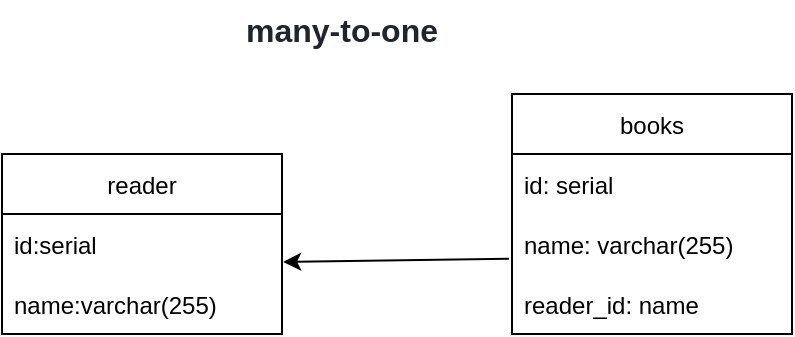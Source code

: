 <mxfile version="17.4.3" type="github" pages="3">
  <diagram name="Page-1" id="c4acf3e9-155e-7222-9cf6-157b1a14988f">
    <mxGraphModel dx="599" dy="336" grid="1" gridSize="10" guides="1" tooltips="1" connect="1" arrows="1" fold="1" page="1" pageScale="1" pageWidth="850" pageHeight="1100" background="none" math="0" shadow="0">
      <root>
        <mxCell id="0" />
        <mxCell id="1" parent="0" />
        <mxCell id="xZPA9zhGyhbmEiFz9NQu-24" style="edgeStyle=none;rounded=0;orthogonalLoop=1;jettySize=auto;html=1;entryX=1.004;entryY=0.8;entryDx=0;entryDy=0;entryPerimeter=0;exitX=-0.011;exitY=0.747;exitDx=0;exitDy=0;exitPerimeter=0;" edge="1" parent="1" source="xZPA9zhGyhbmEiFz9NQu-18" target="xZPA9zhGyhbmEiFz9NQu-21">
          <mxGeometry relative="1" as="geometry" />
        </mxCell>
        <mxCell id="xZPA9zhGyhbmEiFz9NQu-16" value="books" style="swimlane;fontStyle=0;childLayout=stackLayout;horizontal=1;startSize=30;horizontalStack=0;resizeParent=1;resizeParentMax=0;resizeLast=0;collapsible=1;marginBottom=0;" vertex="1" parent="1">
          <mxGeometry x="355" y="87" width="140" height="120" as="geometry">
            <mxRectangle x="370" y="87" width="60" height="30" as="alternateBounds" />
          </mxGeometry>
        </mxCell>
        <mxCell id="xZPA9zhGyhbmEiFz9NQu-17" value="id: serial" style="text;strokeColor=none;fillColor=none;align=left;verticalAlign=middle;spacingLeft=4;spacingRight=4;overflow=hidden;points=[[0,0.5],[1,0.5]];portConstraint=eastwest;rotatable=0;" vertex="1" parent="xZPA9zhGyhbmEiFz9NQu-16">
          <mxGeometry y="30" width="140" height="30" as="geometry" />
        </mxCell>
        <mxCell id="xZPA9zhGyhbmEiFz9NQu-18" value="name: varchar(255)" style="text;strokeColor=none;fillColor=none;align=left;verticalAlign=middle;spacingLeft=4;spacingRight=4;overflow=hidden;points=[[0,0.5],[1,0.5]];portConstraint=eastwest;rotatable=0;" vertex="1" parent="xZPA9zhGyhbmEiFz9NQu-16">
          <mxGeometry y="60" width="140" height="30" as="geometry" />
        </mxCell>
        <mxCell id="xZPA9zhGyhbmEiFz9NQu-19" value="reader_id: name" style="text;strokeColor=none;fillColor=none;align=left;verticalAlign=middle;spacingLeft=4;spacingRight=4;overflow=hidden;points=[[0,0.5],[1,0.5]];portConstraint=eastwest;rotatable=0;" vertex="1" parent="xZPA9zhGyhbmEiFz9NQu-16">
          <mxGeometry y="90" width="140" height="30" as="geometry" />
        </mxCell>
        <mxCell id="xZPA9zhGyhbmEiFz9NQu-20" value="reader" style="swimlane;fontStyle=0;childLayout=stackLayout;horizontal=1;startSize=30;horizontalStack=0;resizeParent=1;resizeParentMax=0;resizeLast=0;collapsible=1;marginBottom=0;" vertex="1" parent="1">
          <mxGeometry x="100" y="117" width="140" height="90" as="geometry" />
        </mxCell>
        <mxCell id="xZPA9zhGyhbmEiFz9NQu-21" value="id:serial" style="text;strokeColor=none;fillColor=none;align=left;verticalAlign=middle;spacingLeft=4;spacingRight=4;overflow=hidden;points=[[0,0.5],[1,0.5]];portConstraint=eastwest;rotatable=0;" vertex="1" parent="xZPA9zhGyhbmEiFz9NQu-20">
          <mxGeometry y="30" width="140" height="30" as="geometry" />
        </mxCell>
        <mxCell id="xZPA9zhGyhbmEiFz9NQu-22" value="name:varchar(255)" style="text;strokeColor=none;fillColor=none;align=left;verticalAlign=middle;spacingLeft=4;spacingRight=4;overflow=hidden;points=[[0,0.5],[1,0.5]];portConstraint=eastwest;rotatable=0;" vertex="1" parent="xZPA9zhGyhbmEiFz9NQu-20">
          <mxGeometry y="60" width="140" height="30" as="geometry" />
        </mxCell>
        <mxCell id="xZPA9zhGyhbmEiFz9NQu-25" value="&lt;span style=&quot;box-sizing: border-box ; font-weight: bolder ; color: rgb(33 , 37 , 41) ; font-family: &amp;#34;arial&amp;#34; , &amp;#34;helvetica neue&amp;#34; , sans-serif ; font-size: 16px ; text-align: left ; background-color: rgb(255 , 255 , 255)&quot;&gt;many-&lt;/span&gt;&lt;span style=&quot;box-sizing: border-box ; font-weight: bolder ; color: rgb(33 , 37 , 41) ; font-family: &amp;#34;arial&amp;#34; , &amp;#34;helvetica neue&amp;#34; , sans-serif ; font-size: 16px ; text-align: left ; background-color: rgb(255 , 255 , 255)&quot;&gt;to-&lt;/span&gt;&lt;span style=&quot;box-sizing: border-box ; font-weight: bolder ; color: rgb(33 , 37 , 41) ; font-family: &amp;#34;arial&amp;#34; , &amp;#34;helvetica neue&amp;#34; , sans-serif ; font-size: 16px ; text-align: left ; background-color: rgb(255 , 255 , 255)&quot;&gt;one&lt;/span&gt;" style="text;html=1;strokeColor=none;fillColor=none;align=center;verticalAlign=middle;whiteSpace=wrap;rounded=0;" vertex="1" parent="1">
          <mxGeometry x="220" y="40" width="100" height="30" as="geometry" />
        </mxCell>
      </root>
    </mxGraphModel>
  </diagram>
  <diagram id="CCW2joaUqsZojeElxVpd" name="Page-2">
    <mxGraphModel dx="868" dy="487" grid="1" gridSize="10" guides="1" tooltips="1" connect="1" arrows="1" fold="1" page="1" pageScale="1" pageWidth="827" pageHeight="1169" math="0" shadow="0">
      <root>
        <mxCell id="0" />
        <mxCell id="1" parent="0" />
        <mxCell id="VnHnly_S3gloIMQKqTJU-1" value="car" style="swimlane;fontStyle=0;childLayout=stackLayout;horizontal=1;startSize=30;horizontalStack=0;resizeParent=1;resizeParentMax=0;resizeLast=0;collapsible=1;marginBottom=0;" vertex="1" parent="1">
          <mxGeometry x="500" y="120" width="140" height="120" as="geometry" />
        </mxCell>
        <mxCell id="VnHnly_S3gloIMQKqTJU-2" value="id:serial" style="text;strokeColor=none;fillColor=none;align=left;verticalAlign=middle;spacingLeft=4;spacingRight=4;overflow=hidden;points=[[0,0.5],[1,0.5]];portConstraint=eastwest;rotatable=0;" vertex="1" parent="VnHnly_S3gloIMQKqTJU-1">
          <mxGeometry y="30" width="140" height="30" as="geometry" />
        </mxCell>
        <mxCell id="VnHnly_S3gloIMQKqTJU-3" value="name: varchar(255)" style="text;strokeColor=none;fillColor=none;align=left;verticalAlign=middle;spacingLeft=4;spacingRight=4;overflow=hidden;points=[[0,0.5],[1,0.5]];portConstraint=eastwest;rotatable=0;" vertex="1" parent="VnHnly_S3gloIMQKqTJU-1">
          <mxGeometry y="60" width="140" height="30" as="geometry" />
        </mxCell>
        <mxCell id="VnHnly_S3gloIMQKqTJU-4" value="driver_id: int" style="text;strokeColor=none;fillColor=none;align=left;verticalAlign=middle;spacingLeft=4;spacingRight=4;overflow=hidden;points=[[0,0.5],[1,0.5]];portConstraint=eastwest;rotatable=0;" vertex="1" parent="VnHnly_S3gloIMQKqTJU-1">
          <mxGeometry y="90" width="140" height="30" as="geometry" />
        </mxCell>
        <mxCell id="VnHnly_S3gloIMQKqTJU-5" value="driver" style="swimlane;fontStyle=0;childLayout=stackLayout;horizontal=1;startSize=30;horizontalStack=0;resizeParent=1;resizeParentMax=0;resizeLast=0;collapsible=1;marginBottom=0;" vertex="1" parent="1">
          <mxGeometry x="60" y="120" width="140" height="120" as="geometry" />
        </mxCell>
        <mxCell id="VnHnly_S3gloIMQKqTJU-6" value="id:serial" style="text;strokeColor=none;fillColor=none;align=left;verticalAlign=middle;spacingLeft=4;spacingRight=4;overflow=hidden;points=[[0,0.5],[1,0.5]];portConstraint=eastwest;rotatable=0;" vertex="1" parent="VnHnly_S3gloIMQKqTJU-5">
          <mxGeometry y="30" width="140" height="30" as="geometry" />
        </mxCell>
        <mxCell id="VnHnly_S3gloIMQKqTJU-7" value="name: varchar(255)" style="text;strokeColor=none;fillColor=none;align=left;verticalAlign=middle;spacingLeft=4;spacingRight=4;overflow=hidden;points=[[0,0.5],[1,0.5]];portConstraint=eastwest;rotatable=0;" vertex="1" parent="VnHnly_S3gloIMQKqTJU-5">
          <mxGeometry y="60" width="140" height="30" as="geometry" />
        </mxCell>
        <mxCell id="VnHnly_S3gloIMQKqTJU-8" value="Item 3" style="text;strokeColor=none;fillColor=none;align=left;verticalAlign=middle;spacingLeft=4;spacingRight=4;overflow=hidden;points=[[0,0.5],[1,0.5]];portConstraint=eastwest;rotatable=0;" vertex="1" parent="VnHnly_S3gloIMQKqTJU-5">
          <mxGeometry y="90" width="140" height="30" as="geometry" />
        </mxCell>
        <mxCell id="VnHnly_S3gloIMQKqTJU-9" value="driver_car" style="swimlane;fontStyle=0;childLayout=stackLayout;horizontal=1;startSize=30;horizontalStack=0;resizeParent=1;resizeParentMax=0;resizeLast=0;collapsible=1;marginBottom=0;" vertex="1" parent="1">
          <mxGeometry x="280" y="120" width="140" height="120" as="geometry" />
        </mxCell>
        <mxCell id="VnHnly_S3gloIMQKqTJU-10" value="id:serial" style="text;strokeColor=none;fillColor=none;align=left;verticalAlign=middle;spacingLeft=4;spacingRight=4;overflow=hidden;points=[[0,0.5],[1,0.5]];portConstraint=eastwest;rotatable=0;" vertex="1" parent="VnHnly_S3gloIMQKqTJU-9">
          <mxGeometry y="30" width="140" height="30" as="geometry" />
        </mxCell>
        <mxCell id="VnHnly_S3gloIMQKqTJU-11" value="driver_id: int" style="text;strokeColor=none;fillColor=none;align=left;verticalAlign=middle;spacingLeft=4;spacingRight=4;overflow=hidden;points=[[0,0.5],[1,0.5]];portConstraint=eastwest;rotatable=0;" vertex="1" parent="VnHnly_S3gloIMQKqTJU-9">
          <mxGeometry y="60" width="140" height="30" as="geometry" />
        </mxCell>
        <mxCell id="VnHnly_S3gloIMQKqTJU-12" value="car_id: int" style="text;strokeColor=none;fillColor=none;align=left;verticalAlign=middle;spacingLeft=4;spacingRight=4;overflow=hidden;points=[[0,0.5],[1,0.5]];portConstraint=eastwest;rotatable=0;" vertex="1" parent="VnHnly_S3gloIMQKqTJU-9">
          <mxGeometry y="90" width="140" height="30" as="geometry" />
        </mxCell>
        <mxCell id="VnHnly_S3gloIMQKqTJU-15" value="" style="endArrow=classic;html=1;rounded=0;entryX=1;entryY=0.5;entryDx=0;entryDy=0;exitX=0;exitY=0.5;exitDx=0;exitDy=0;" edge="1" parent="1" source="VnHnly_S3gloIMQKqTJU-11" target="VnHnly_S3gloIMQKqTJU-7">
          <mxGeometry width="50" height="50" relative="1" as="geometry">
            <mxPoint x="390" y="280" as="sourcePoint" />
            <mxPoint x="440" y="230" as="targetPoint" />
          </mxGeometry>
        </mxCell>
        <mxCell id="VnHnly_S3gloIMQKqTJU-16" value="" style="endArrow=classic;html=1;rounded=0;entryX=0;entryY=0.5;entryDx=0;entryDy=0;exitX=1;exitY=0.5;exitDx=0;exitDy=0;" edge="1" parent="1" source="VnHnly_S3gloIMQKqTJU-11" target="VnHnly_S3gloIMQKqTJU-3">
          <mxGeometry width="50" height="50" relative="1" as="geometry">
            <mxPoint x="390" y="280" as="sourcePoint" />
            <mxPoint x="440" y="230" as="targetPoint" />
          </mxGeometry>
        </mxCell>
        <mxCell id="U5UZk0vETuymlY1msdvp-1" value="&lt;span style=&quot;box-sizing: border-box ; font-weight: bolder ; color: rgb(33 , 37 , 41) ; font-family: &amp;#34;arial&amp;#34; , &amp;#34;helvetica neue&amp;#34; , sans-serif ; font-size: 16px ; text-align: left ; background-color: rgb(255 , 255 , 255)&quot;&gt;many-&lt;/span&gt;&lt;span style=&quot;box-sizing: border-box ; font-weight: bolder ; color: rgb(33 , 37 , 41) ; font-family: &amp;#34;arial&amp;#34; , &amp;#34;helvetica neue&amp;#34; , sans-serif ; font-size: 16px ; text-align: left ; background-color: rgb(255 , 255 , 255)&quot;&gt;to-&lt;/span&gt;&lt;span style=&quot;box-sizing: border-box ; font-weight: bolder ; color: rgb(33 , 37 , 41) ; font-family: &amp;#34;arial&amp;#34; , &amp;#34;helvetica neue&amp;#34; , sans-serif ; font-size: 16px ; text-align: left ; background-color: rgb(255 , 255 , 255)&quot;&gt;many&lt;/span&gt;" style="text;html=1;strokeColor=none;fillColor=none;align=center;verticalAlign=middle;whiteSpace=wrap;rounded=0;" vertex="1" parent="1">
          <mxGeometry x="300" y="50" width="100" height="30" as="geometry" />
        </mxCell>
      </root>
    </mxGraphModel>
  </diagram>
  <diagram id="3JnKONoD2ZbBc1qHCSpv" name="Page-3">
    <mxGraphModel dx="868" dy="487" grid="1" gridSize="10" guides="1" tooltips="1" connect="1" arrows="1" fold="1" page="1" pageScale="1" pageWidth="827" pageHeight="1169" math="0" shadow="0">
      <root>
        <mxCell id="0" />
        <mxCell id="1" parent="0" />
        <mxCell id="NWJjO8a-99jMo4CUFhL6-1" value="ingine" style="swimlane;fontStyle=0;childLayout=stackLayout;horizontal=1;startSize=30;horizontalStack=0;resizeParent=1;resizeParentMax=0;resizeLast=0;collapsible=1;marginBottom=0;" vertex="1" parent="1">
          <mxGeometry x="500" y="120" width="140" height="120" as="geometry" />
        </mxCell>
        <mxCell id="NWJjO8a-99jMo4CUFhL6-2" value="id:serial" style="text;strokeColor=none;fillColor=none;align=left;verticalAlign=middle;spacingLeft=4;spacingRight=4;overflow=hidden;points=[[0,0.5],[1,0.5]];portConstraint=eastwest;rotatable=0;" vertex="1" parent="NWJjO8a-99jMo4CUFhL6-1">
          <mxGeometry y="30" width="140" height="30" as="geometry" />
        </mxCell>
        <mxCell id="NWJjO8a-99jMo4CUFhL6-3" value="name: varchar(255)" style="text;strokeColor=none;fillColor=none;align=left;verticalAlign=middle;spacingLeft=4;spacingRight=4;overflow=hidden;points=[[0,0.5],[1,0.5]];portConstraint=eastwest;rotatable=0;" vertex="1" parent="NWJjO8a-99jMo4CUFhL6-1">
          <mxGeometry y="60" width="140" height="30" as="geometry" />
        </mxCell>
        <mxCell id="NWJjO8a-99jMo4CUFhL6-4" value="driver_id: int" style="text;strokeColor=none;fillColor=none;align=left;verticalAlign=middle;spacingLeft=4;spacingRight=4;overflow=hidden;points=[[0,0.5],[1,0.5]];portConstraint=eastwest;rotatable=0;" vertex="1" parent="NWJjO8a-99jMo4CUFhL6-1">
          <mxGeometry y="90" width="140" height="30" as="geometry" />
        </mxCell>
        <mxCell id="NWJjO8a-99jMo4CUFhL6-5" value="car" style="swimlane;fontStyle=0;childLayout=stackLayout;horizontal=1;startSize=30;horizontalStack=0;resizeParent=1;resizeParentMax=0;resizeLast=0;collapsible=1;marginBottom=0;" vertex="1" parent="1">
          <mxGeometry x="60" y="135" width="140" height="90" as="geometry" />
        </mxCell>
        <mxCell id="NWJjO8a-99jMo4CUFhL6-6" value="id:serial" style="text;strokeColor=none;fillColor=none;align=left;verticalAlign=middle;spacingLeft=4;spacingRight=4;overflow=hidden;points=[[0,0.5],[1,0.5]];portConstraint=eastwest;rotatable=0;" vertex="1" parent="NWJjO8a-99jMo4CUFhL6-5">
          <mxGeometry y="30" width="140" height="30" as="geometry" />
        </mxCell>
        <mxCell id="NWJjO8a-99jMo4CUFhL6-7" value="name: varchar(255)" style="text;strokeColor=none;fillColor=none;align=left;verticalAlign=middle;spacingLeft=4;spacingRight=4;overflow=hidden;points=[[0,0.5],[1,0.5]];portConstraint=eastwest;rotatable=0;" vertex="1" parent="NWJjO8a-99jMo4CUFhL6-5">
          <mxGeometry y="60" width="140" height="30" as="geometry" />
        </mxCell>
        <mxCell id="NWJjO8a-99jMo4CUFhL6-9" value="car_ingin" style="swimlane;fontStyle=0;childLayout=stackLayout;horizontal=1;startSize=30;horizontalStack=0;resizeParent=1;resizeParentMax=0;resizeLast=0;collapsible=1;marginBottom=0;" vertex="1" parent="1">
          <mxGeometry x="280" y="120" width="140" height="120" as="geometry" />
        </mxCell>
        <mxCell id="NWJjO8a-99jMo4CUFhL6-10" value="id:serial" style="text;strokeColor=none;fillColor=none;align=left;verticalAlign=middle;spacingLeft=4;spacingRight=4;overflow=hidden;points=[[0,0.5],[1,0.5]];portConstraint=eastwest;rotatable=0;" vertex="1" parent="NWJjO8a-99jMo4CUFhL6-9">
          <mxGeometry y="30" width="140" height="30" as="geometry" />
        </mxCell>
        <mxCell id="NWJjO8a-99jMo4CUFhL6-11" value="car_id: int" style="text;strokeColor=none;fillColor=none;align=left;verticalAlign=middle;spacingLeft=4;spacingRight=4;overflow=hidden;points=[[0,0.5],[1,0.5]];portConstraint=eastwest;rotatable=0;" vertex="1" parent="NWJjO8a-99jMo4CUFhL6-9">
          <mxGeometry y="60" width="140" height="30" as="geometry" />
        </mxCell>
        <mxCell id="NWJjO8a-99jMo4CUFhL6-12" value="ingine_id: int" style="text;strokeColor=none;fillColor=none;align=left;verticalAlign=middle;spacingLeft=4;spacingRight=4;overflow=hidden;points=[[0,0.5],[1,0.5]];portConstraint=eastwest;rotatable=0;" vertex="1" parent="NWJjO8a-99jMo4CUFhL6-9">
          <mxGeometry y="90" width="140" height="30" as="geometry" />
        </mxCell>
        <mxCell id="NWJjO8a-99jMo4CUFhL6-13" value="" style="endArrow=classic;html=1;rounded=0;exitX=0;exitY=0.5;exitDx=0;exitDy=0;entryX=1;entryY=0.033;entryDx=0;entryDy=0;entryPerimeter=0;" edge="1" parent="1" source="NWJjO8a-99jMo4CUFhL6-11" target="NWJjO8a-99jMo4CUFhL6-7">
          <mxGeometry width="50" height="50" relative="1" as="geometry">
            <mxPoint x="390" y="280" as="sourcePoint" />
            <mxPoint x="440" y="230" as="targetPoint" />
          </mxGeometry>
        </mxCell>
        <mxCell id="NWJjO8a-99jMo4CUFhL6-14" value="" style="endArrow=classic;html=1;rounded=0;entryX=0;entryY=0.5;entryDx=0;entryDy=0;exitX=1;exitY=0.5;exitDx=0;exitDy=0;" edge="1" parent="1" source="NWJjO8a-99jMo4CUFhL6-11" target="NWJjO8a-99jMo4CUFhL6-3">
          <mxGeometry width="50" height="50" relative="1" as="geometry">
            <mxPoint x="390" y="280" as="sourcePoint" />
            <mxPoint x="440" y="230" as="targetPoint" />
          </mxGeometry>
        </mxCell>
        <mxCell id="NWJjO8a-99jMo4CUFhL6-15" value="&lt;span style=&quot;box-sizing: border-box ; font-weight: bolder ; color: rgb(33 , 37 , 41) ; font-family: &amp;#34;arial&amp;#34; , &amp;#34;helvetica neue&amp;#34; , sans-serif ; font-size: 16px ; text-align: left ; background-color: rgb(255 , 255 , 255)&quot;&gt;one-to-one&lt;/span&gt;" style="text;html=1;strokeColor=none;fillColor=none;align=center;verticalAlign=middle;whiteSpace=wrap;rounded=0;" vertex="1" parent="1">
          <mxGeometry x="294" y="60" width="120" height="30" as="geometry" />
        </mxCell>
      </root>
    </mxGraphModel>
  </diagram>
</mxfile>

